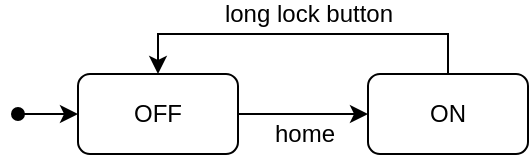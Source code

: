 <mxfile version="12.6.5" type="device"><diagram id="KPQ45eJV6KW9yxaSbmOP" name="Page-1"><mxGraphModel dx="442" dy="300" grid="1" gridSize="10" guides="1" tooltips="1" connect="1" arrows="1" fold="1" page="1" pageScale="1" pageWidth="850" pageHeight="1100" math="0" shadow="0"><root><mxCell id="0"/><mxCell id="1" parent="0"/><mxCell id="-XQA5aVqqP15Jt2mDfvt-1" style="edgeStyle=orthogonalEdgeStyle;rounded=0;orthogonalLoop=1;jettySize=auto;html=1;startArrow=none;startFill=0;" edge="1" parent="1" source="-XQA5aVqqP15Jt2mDfvt-3" target="-XQA5aVqqP15Jt2mDfvt-7"><mxGeometry relative="1" as="geometry"><Array as="points"><mxPoint x="215" y="100"/><mxPoint x="215" y="100"/></Array></mxGeometry></mxCell><mxCell id="-XQA5aVqqP15Jt2mDfvt-2" value="home" style="text;html=1;resizable=0;points=[];align=center;verticalAlign=middle;labelBackgroundColor=none;" vertex="1" connectable="0" parent="-XQA5aVqqP15Jt2mDfvt-1"><mxGeometry x="-0.223" y="-1" relative="1" as="geometry"><mxPoint x="7.5" y="9" as="offset"/></mxGeometry></mxCell><mxCell id="-XQA5aVqqP15Jt2mDfvt-3" value="OFF" style="rounded=1;whiteSpace=wrap;html=1;" vertex="1" parent="1"><mxGeometry x="100" y="80" width="80" height="40" as="geometry"/></mxCell><mxCell id="-XQA5aVqqP15Jt2mDfvt-4" value="" style="endArrow=classic;html=1;entryX=0;entryY=0.5;entryDx=0;entryDy=0;startArrow=oval;startFill=1;" edge="1" parent="1" target="-XQA5aVqqP15Jt2mDfvt-3"><mxGeometry width="50" height="50" relative="1" as="geometry"><mxPoint x="70" y="100" as="sourcePoint"/><mxPoint x="150" y="240" as="targetPoint"/></mxGeometry></mxCell><mxCell id="-XQA5aVqqP15Jt2mDfvt-5" style="edgeStyle=orthogonalEdgeStyle;rounded=0;orthogonalLoop=1;jettySize=auto;html=1;entryX=0.5;entryY=0;entryDx=0;entryDy=0;startArrow=none;startFill=0;" edge="1" parent="1" source="-XQA5aVqqP15Jt2mDfvt-7" target="-XQA5aVqqP15Jt2mDfvt-3"><mxGeometry relative="1" as="geometry"><Array as="points"><mxPoint x="285" y="60"/><mxPoint x="140" y="60"/></Array></mxGeometry></mxCell><mxCell id="-XQA5aVqqP15Jt2mDfvt-6" value="long lock button" style="text;html=1;resizable=0;points=[];align=center;verticalAlign=middle;labelBackgroundColor=none;" vertex="1" connectable="0" parent="-XQA5aVqqP15Jt2mDfvt-5"><mxGeometry x="-0.211" y="1" relative="1" as="geometry"><mxPoint x="-17" y="-11" as="offset"/></mxGeometry></mxCell><mxCell id="-XQA5aVqqP15Jt2mDfvt-7" value="ON" style="rounded=1;whiteSpace=wrap;html=1;" vertex="1" parent="1"><mxGeometry x="245" y="80" width="80" height="40" as="geometry"/></mxCell></root></mxGraphModel></diagram></mxfile>